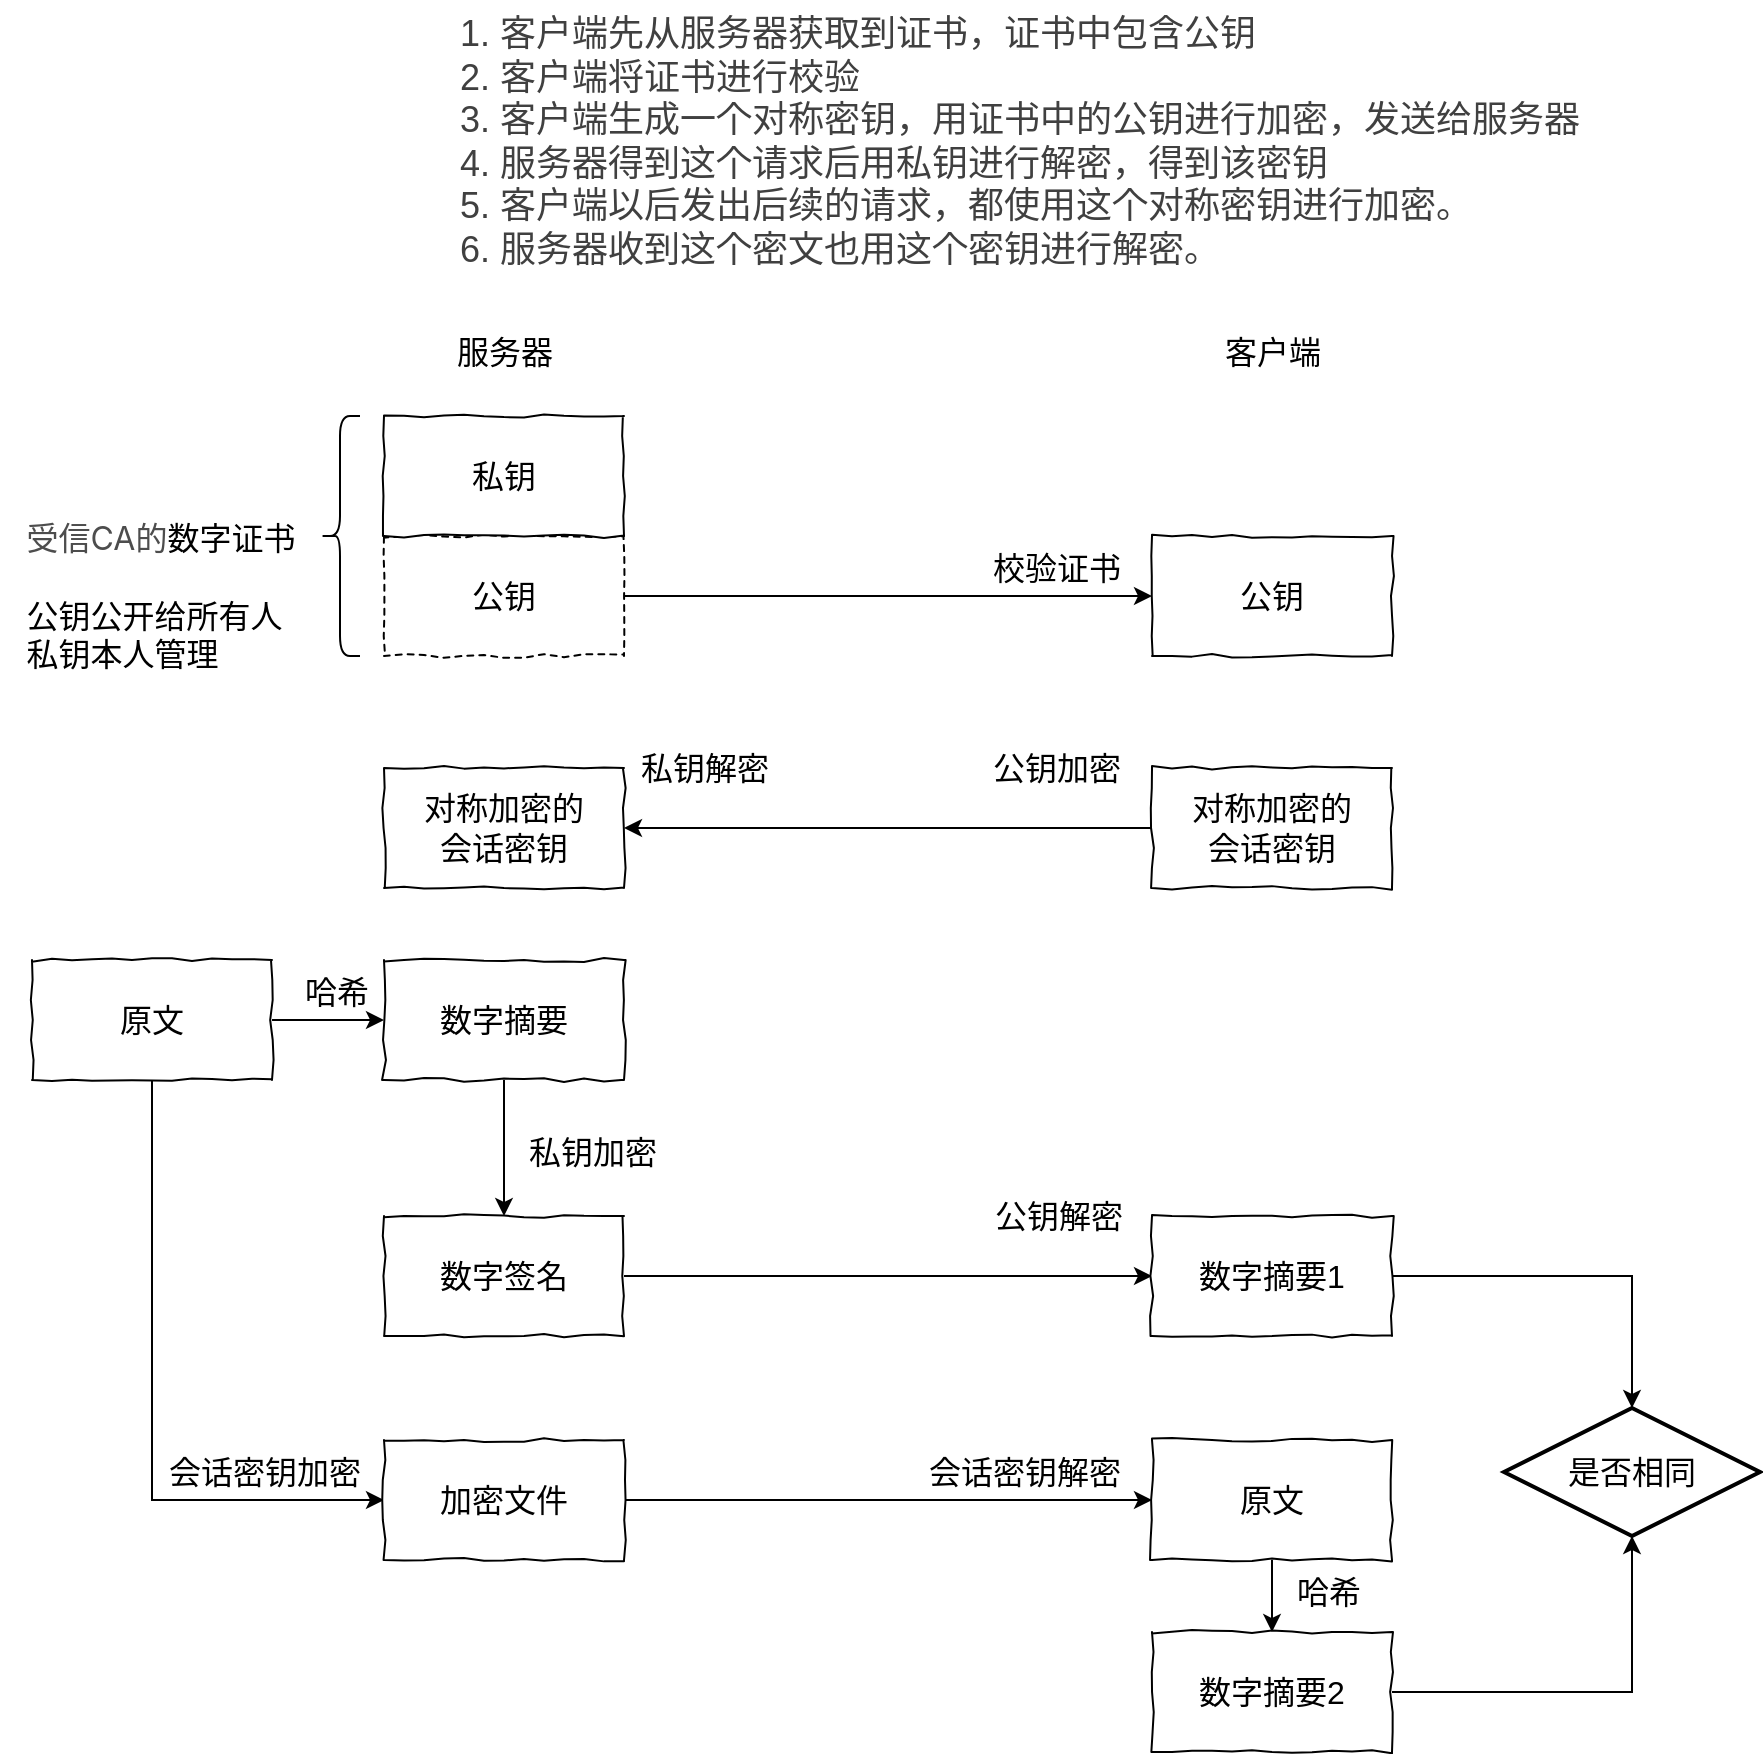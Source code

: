 <mxfile version="20.2.2" type="github">
  <diagram id="C5RBs43oDa-KdzZeNtuy" name="Page-1">
    <mxGraphModel dx="1071" dy="1046" grid="1" gridSize="16" guides="1" tooltips="1" connect="1" arrows="1" fold="1" page="1" pageScale="1" pageWidth="827" pageHeight="1169" math="0" shadow="0">
      <root>
        <mxCell id="WIyWlLk6GJQsqaUBKTNV-0" />
        <mxCell id="WIyWlLk6GJQsqaUBKTNV-1" parent="WIyWlLk6GJQsqaUBKTNV-0" />
        <mxCell id="ZTRkR6zl245Vi-cVcXeP-0" value="公钥" style="rounded=0;whiteSpace=wrap;html=1;comic=1;arcSize=12;imageHeight=24;fontSize=16;dashed=1;" vertex="1" parent="WIyWlLk6GJQsqaUBKTNV-1">
          <mxGeometry x="192" y="316" width="120" height="60" as="geometry" />
        </mxCell>
        <mxCell id="ZTRkR6zl245Vi-cVcXeP-1" value="&lt;font style=&quot;font-size: 16px;&quot;&gt;服务器&lt;/font&gt;" style="text;html=1;align=center;verticalAlign=middle;resizable=0;points=[];autosize=1;strokeColor=none;fillColor=none;fontSize=12;fontFamily=Helvetica;fontColor=default;" vertex="1" parent="WIyWlLk6GJQsqaUBKTNV-1">
          <mxGeometry x="212" y="208" width="80" height="32" as="geometry" />
        </mxCell>
        <mxCell id="ZTRkR6zl245Vi-cVcXeP-2" value="私钥" style="rounded=0;whiteSpace=wrap;html=1;comic=1;arcSize=12;imageHeight=24;fontSize=16;" vertex="1" parent="WIyWlLk6GJQsqaUBKTNV-1">
          <mxGeometry x="192" y="256" width="120" height="60" as="geometry" />
        </mxCell>
        <mxCell id="ZTRkR6zl245Vi-cVcXeP-3" value="客户端" style="text;html=1;align=center;verticalAlign=middle;resizable=0;points=[];autosize=1;strokeColor=none;fillColor=none;fontSize=16;fontFamily=Helvetica;fontColor=default;" vertex="1" parent="WIyWlLk6GJQsqaUBKTNV-1">
          <mxGeometry x="596" y="208" width="80" height="32" as="geometry" />
        </mxCell>
        <mxCell id="ZTRkR6zl245Vi-cVcXeP-4" value="公钥" style="rounded=0;whiteSpace=wrap;html=1;comic=1;arcSize=12;imageHeight=24;fontSize=16;" vertex="1" parent="WIyWlLk6GJQsqaUBKTNV-1">
          <mxGeometry x="576" y="316" width="120" height="60" as="geometry" />
        </mxCell>
        <mxCell id="ZTRkR6zl245Vi-cVcXeP-5" value="" style="endArrow=classic;html=1;rounded=0;fontFamily=Helvetica;fontSize=16;fontColor=default;entryX=0;entryY=0.5;entryDx=0;entryDy=0;" edge="1" parent="WIyWlLk6GJQsqaUBKTNV-1" source="ZTRkR6zl245Vi-cVcXeP-0" target="ZTRkR6zl245Vi-cVcXeP-4">
          <mxGeometry width="50" height="50" relative="1" as="geometry">
            <mxPoint x="320" y="352" as="sourcePoint" />
            <mxPoint x="370" y="336" as="targetPoint" />
          </mxGeometry>
        </mxCell>
        <mxCell id="ZTRkR6zl245Vi-cVcXeP-7" value="" style="shape=curlyBracket;whiteSpace=wrap;html=1;rounded=1;fontFamily=Helvetica;fontSize=16;fontColor=default;" vertex="1" parent="WIyWlLk6GJQsqaUBKTNV-1">
          <mxGeometry x="160" y="256" width="20" height="120" as="geometry" />
        </mxCell>
        <mxCell id="ZTRkR6zl245Vi-cVcXeP-8" value="&lt;div style=&quot;text-align: left;&quot;&gt;&lt;span style=&quot;color: rgb(77, 77, 77); font-family: -apple-system, &amp;quot;SF UI Text&amp;quot;, Arial, &amp;quot;PingFang SC&amp;quot;, &amp;quot;Hiragino Sans GB&amp;quot;, &amp;quot;Microsoft YaHei&amp;quot;, &amp;quot;WenQuanYi Micro Hei&amp;quot;, sans-serif; font-variant-ligatures: no-common-ligatures; background-color: rgb(255, 255, 255);&quot;&gt;受信CA的&lt;/span&gt;&lt;span style=&quot;background-color: initial;&quot;&gt;数字证书&lt;/span&gt;&lt;/div&gt;&lt;span style=&quot;&quot;&gt;&lt;div style=&quot;text-align: left;&quot;&gt;&lt;span style=&quot;background-color: initial;&quot;&gt;&lt;br&gt;&lt;/span&gt;&lt;/div&gt;&lt;div style=&quot;text-align: left;&quot;&gt;&lt;span style=&quot;background-color: initial;&quot;&gt;公钥公开给所有人&lt;/span&gt;&lt;/div&gt;&lt;/span&gt;&lt;span style=&quot;&quot;&gt;&lt;div style=&quot;text-align: left;&quot;&gt;&lt;span style=&quot;background-color: initial;&quot;&gt;私钥本人管理&lt;/span&gt;&lt;/div&gt;&lt;/span&gt;" style="text;html=1;align=center;verticalAlign=middle;resizable=0;points=[];autosize=1;strokeColor=none;fillColor=none;fontSize=16;fontFamily=Helvetica;fontColor=default;" vertex="1" parent="WIyWlLk6GJQsqaUBKTNV-1">
          <mxGeometry y="298" width="160" height="96" as="geometry" />
        </mxCell>
        <mxCell id="ZTRkR6zl245Vi-cVcXeP-12" style="edgeStyle=orthogonalEdgeStyle;rounded=0;orthogonalLoop=1;jettySize=auto;html=1;fontFamily=Helvetica;fontSize=16;fontColor=default;" edge="1" parent="WIyWlLk6GJQsqaUBKTNV-1" source="ZTRkR6zl245Vi-cVcXeP-10" target="ZTRkR6zl245Vi-cVcXeP-11">
          <mxGeometry relative="1" as="geometry" />
        </mxCell>
        <mxCell id="ZTRkR6zl245Vi-cVcXeP-10" value="对称加密的&lt;br&gt;会话密钥" style="rounded=0;whiteSpace=wrap;html=1;comic=1;arcSize=12;imageHeight=24;fontSize=16;" vertex="1" parent="WIyWlLk6GJQsqaUBKTNV-1">
          <mxGeometry x="576" y="432" width="120" height="60" as="geometry" />
        </mxCell>
        <mxCell id="ZTRkR6zl245Vi-cVcXeP-11" value="对称加密的&lt;br&gt;会话密钥" style="rounded=0;whiteSpace=wrap;html=1;comic=1;arcSize=12;imageHeight=24;fontSize=16;" vertex="1" parent="WIyWlLk6GJQsqaUBKTNV-1">
          <mxGeometry x="192" y="432" width="120" height="60" as="geometry" />
        </mxCell>
        <mxCell id="ZTRkR6zl245Vi-cVcXeP-15" value="公钥加密" style="text;html=1;align=center;verticalAlign=middle;resizable=0;points=[];autosize=1;strokeColor=none;fillColor=none;fontSize=16;fontFamily=Helvetica;fontColor=default;" vertex="1" parent="WIyWlLk6GJQsqaUBKTNV-1">
          <mxGeometry x="480" y="416" width="96" height="32" as="geometry" />
        </mxCell>
        <mxCell id="ZTRkR6zl245Vi-cVcXeP-18" value="私钥解密" style="text;html=1;align=center;verticalAlign=middle;resizable=0;points=[];autosize=1;strokeColor=none;fillColor=none;fontSize=16;fontFamily=Helvetica;fontColor=default;" vertex="1" parent="WIyWlLk6GJQsqaUBKTNV-1">
          <mxGeometry x="304" y="416" width="96" height="32" as="geometry" />
        </mxCell>
        <mxCell id="ZTRkR6zl245Vi-cVcXeP-23" style="edgeStyle=orthogonalEdgeStyle;rounded=0;orthogonalLoop=1;jettySize=auto;html=1;fontFamily=Helvetica;fontSize=16;fontColor=default;" edge="1" parent="WIyWlLk6GJQsqaUBKTNV-1" source="ZTRkR6zl245Vi-cVcXeP-20" target="ZTRkR6zl245Vi-cVcXeP-21">
          <mxGeometry relative="1" as="geometry" />
        </mxCell>
        <mxCell id="ZTRkR6zl245Vi-cVcXeP-36" style="edgeStyle=orthogonalEdgeStyle;rounded=0;orthogonalLoop=1;jettySize=auto;html=1;exitX=0.5;exitY=1;exitDx=0;exitDy=0;entryX=0;entryY=0.5;entryDx=0;entryDy=0;fontFamily=Helvetica;fontSize=16;fontColor=default;" edge="1" parent="WIyWlLk6GJQsqaUBKTNV-1" source="ZTRkR6zl245Vi-cVcXeP-20" target="ZTRkR6zl245Vi-cVcXeP-35">
          <mxGeometry relative="1" as="geometry" />
        </mxCell>
        <mxCell id="ZTRkR6zl245Vi-cVcXeP-20" value="原文" style="rounded=0;whiteSpace=wrap;html=1;comic=1;arcSize=12;imageHeight=24;fontSize=16;" vertex="1" parent="WIyWlLk6GJQsqaUBKTNV-1">
          <mxGeometry x="16" y="528" width="120" height="60" as="geometry" />
        </mxCell>
        <mxCell id="ZTRkR6zl245Vi-cVcXeP-24" style="edgeStyle=orthogonalEdgeStyle;rounded=0;orthogonalLoop=1;jettySize=auto;html=1;exitX=0.5;exitY=1;exitDx=0;exitDy=0;fontFamily=Helvetica;fontSize=16;fontColor=default;" edge="1" parent="WIyWlLk6GJQsqaUBKTNV-1" source="ZTRkR6zl245Vi-cVcXeP-21" target="ZTRkR6zl245Vi-cVcXeP-22">
          <mxGeometry relative="1" as="geometry" />
        </mxCell>
        <mxCell id="ZTRkR6zl245Vi-cVcXeP-21" value="数字摘要&lt;span style=&quot;color: rgba(0, 0, 0, 0); font-family: monospace; font-size: 0px; text-align: start;&quot;&gt;%3CmxGraphModel%3E%3Croot%3E%3CmxCell%20id%3D%220%22%2F%3E%3CmxCell%20id%3D%221%22%20parent%3D%220%22%2F%3E%3CmxCell%20id%3D%222%22%20value%3D%22%E5%8E%9F%E6%96%87%22%20style%3D%22rounded%3D0%3BwhiteSpace%3Dwrap%3Bhtml%3D1%3Bcomic%3D1%3BarcSize%3D12%3BimageHeight%3D24%3BfontSize%3D16%3B%22%20vertex%3D%221%22%20parent%3D%221%22%3E%3CmxGeometry%20x%3D%2232%22%20y%3D%22555%22%20width%3D%22120%22%20height%3D%2260%22%20as%3D%22geometry%22%2F%3E%3C%2FmxCell%3E%3C%2Froot%3E%3C%2FmxGraphModel%3E&lt;/span&gt;" style="rounded=0;whiteSpace=wrap;html=1;comic=1;arcSize=12;imageHeight=24;fontSize=16;" vertex="1" parent="WIyWlLk6GJQsqaUBKTNV-1">
          <mxGeometry x="192" y="528" width="120" height="60" as="geometry" />
        </mxCell>
        <mxCell id="ZTRkR6zl245Vi-cVcXeP-33" style="edgeStyle=orthogonalEdgeStyle;rounded=0;orthogonalLoop=1;jettySize=auto;html=1;exitX=1;exitY=0.5;exitDx=0;exitDy=0;entryX=0;entryY=0.5;entryDx=0;entryDy=0;fontFamily=Helvetica;fontSize=16;fontColor=default;" edge="1" parent="WIyWlLk6GJQsqaUBKTNV-1" source="ZTRkR6zl245Vi-cVcXeP-22" target="ZTRkR6zl245Vi-cVcXeP-28">
          <mxGeometry relative="1" as="geometry" />
        </mxCell>
        <mxCell id="ZTRkR6zl245Vi-cVcXeP-34" value="公钥解密" style="edgeLabel;html=1;align=center;verticalAlign=middle;resizable=0;points=[];fontSize=16;fontFamily=Helvetica;fontColor=default;" vertex="1" connectable="0" parent="ZTRkR6zl245Vi-cVcXeP-33">
          <mxGeometry x="0.7" y="2" relative="1" as="geometry">
            <mxPoint x="-8" y="-28" as="offset" />
          </mxGeometry>
        </mxCell>
        <mxCell id="ZTRkR6zl245Vi-cVcXeP-22" value="数字签名" style="rounded=0;whiteSpace=wrap;html=1;comic=1;arcSize=12;imageHeight=24;fontSize=16;" vertex="1" parent="WIyWlLk6GJQsqaUBKTNV-1">
          <mxGeometry x="192" y="656" width="120" height="60" as="geometry" />
        </mxCell>
        <mxCell id="ZTRkR6zl245Vi-cVcXeP-47" style="edgeStyle=orthogonalEdgeStyle;rounded=0;orthogonalLoop=1;jettySize=auto;html=1;exitX=1;exitY=0.5;exitDx=0;exitDy=0;fontFamily=Helvetica;fontSize=16;fontColor=default;" edge="1" parent="WIyWlLk6GJQsqaUBKTNV-1" source="ZTRkR6zl245Vi-cVcXeP-28" target="ZTRkR6zl245Vi-cVcXeP-46">
          <mxGeometry relative="1" as="geometry" />
        </mxCell>
        <mxCell id="ZTRkR6zl245Vi-cVcXeP-28" value="数字摘要1&lt;span style=&quot;color: rgba(0, 0, 0, 0); font-family: monospace; font-size: 0px; text-align: start;&quot;&gt;%3CmxGraphModel%3E%3Croot%3E%3CmxCell%20id%3D%220%22%2F%3E%3CmxCell%20id%3D%221%22%20parent%3D%220%22%2F%3E%3CmxCell%20id%3D%222%22%20value%3D%22%E5%8E%9F%E6%96%87%22%20style%3D%22rounded%3D0%3BwhiteSpace%3Dwrap%3Bhtml%3D1%3Bcomic%3D1%3BarcSize%3D12%3BimageHeight%3D24%3BfontSize%3D16%3B%22%20vertex%3D%221%22%20parent%3D%221%22%3E%3CmxGeometry%20x%3D%2232%22%20y%3D%22555%22%20width%3D%22120%22%20height%3D%2260%22%20as%3D%22geometry%22%2F%3E%3C%2FmxCell%3E%3C%2Froot%3E%3C%2FmxGraphModel%3E&lt;/span&gt;" style="rounded=0;whiteSpace=wrap;html=1;comic=1;arcSize=12;imageHeight=24;fontSize=16;" vertex="1" parent="WIyWlLk6GJQsqaUBKTNV-1">
          <mxGeometry x="576" y="656" width="120" height="60" as="geometry" />
        </mxCell>
        <mxCell id="ZTRkR6zl245Vi-cVcXeP-31" value="哈希" style="text;html=1;align=center;verticalAlign=middle;resizable=0;points=[];autosize=1;strokeColor=none;fillColor=none;fontSize=16;fontFamily=Helvetica;fontColor=default;" vertex="1" parent="WIyWlLk6GJQsqaUBKTNV-1">
          <mxGeometry x="136" y="528" width="64" height="32" as="geometry" />
        </mxCell>
        <mxCell id="ZTRkR6zl245Vi-cVcXeP-32" value="私钥加密" style="text;html=1;align=center;verticalAlign=middle;resizable=0;points=[];autosize=1;strokeColor=none;fillColor=none;fontSize=16;fontFamily=Helvetica;fontColor=default;" vertex="1" parent="WIyWlLk6GJQsqaUBKTNV-1">
          <mxGeometry x="248" y="608" width="96" height="32" as="geometry" />
        </mxCell>
        <mxCell id="ZTRkR6zl245Vi-cVcXeP-41" style="edgeStyle=orthogonalEdgeStyle;rounded=0;orthogonalLoop=1;jettySize=auto;html=1;exitX=1;exitY=0.5;exitDx=0;exitDy=0;entryX=0;entryY=0.5;entryDx=0;entryDy=0;fontFamily=Helvetica;fontSize=16;fontColor=default;" edge="1" parent="WIyWlLk6GJQsqaUBKTNV-1" source="ZTRkR6zl245Vi-cVcXeP-35" target="ZTRkR6zl245Vi-cVcXeP-40">
          <mxGeometry relative="1" as="geometry" />
        </mxCell>
        <mxCell id="ZTRkR6zl245Vi-cVcXeP-35" value="加密文件" style="rounded=0;whiteSpace=wrap;html=1;comic=1;arcSize=12;imageHeight=24;fontSize=16;" vertex="1" parent="WIyWlLk6GJQsqaUBKTNV-1">
          <mxGeometry x="192" y="768" width="120" height="60" as="geometry" />
        </mxCell>
        <mxCell id="ZTRkR6zl245Vi-cVcXeP-37" value="会话密钥加密" style="text;html=1;align=center;verticalAlign=middle;resizable=0;points=[];autosize=1;strokeColor=none;fillColor=none;fontSize=16;fontFamily=Helvetica;fontColor=default;" vertex="1" parent="WIyWlLk6GJQsqaUBKTNV-1">
          <mxGeometry x="68" y="768" width="128" height="32" as="geometry" />
        </mxCell>
        <mxCell id="ZTRkR6zl245Vi-cVcXeP-38" value="&lt;ol style=&quot;box-sizing: inherit; margin: 0px; padding: 0px 0px 0px 2em; list-style: decimal; color: rgb(64, 64, 64); font-family: Arial, &amp;quot;Hiragino Sans GB&amp;quot;, STHeiti, &amp;quot;Helvetica Neue&amp;quot;, Helvetica, &amp;quot;Microsoft Yahei&amp;quot;, &amp;quot;WenQuanYi Micro Hei&amp;quot;, sans-serif; font-size: 18px; font-style: normal; font-variant-ligatures: normal; font-variant-caps: normal; font-weight: 400; letter-spacing: normal; orphans: 2; text-align: start; text-indent: 0px; text-transform: none; widows: 2; word-spacing: 0px; -webkit-text-stroke-width: 0px; text-decoration-thickness: initial; text-decoration-style: initial; text-decoration-color: initial;&quot;&gt;&lt;li style=&quot;box-sizing: inherit; margin: 0px; padding: 0px; list-style: inherit;&quot; id=&quot;11A4P6TB&quot;&gt;客户端先从服务器获取到证书，证书中包含公钥&lt;/li&gt;&lt;li style=&quot;box-sizing: inherit; margin: 0px; padding: 0px; list-style: inherit;&quot; id=&quot;11A4P6TC&quot;&gt;客户端将证书进行校验&lt;/li&gt;&lt;li style=&quot;box-sizing: inherit; margin: 0px; padding: 0px; list-style: inherit;&quot; id=&quot;11A4P6TD&quot;&gt;客户端生成一个对称密钥，用证书中的公钥进行加密，发送给服务器&lt;/li&gt;&lt;li style=&quot;box-sizing: inherit; margin: 0px; padding: 0px; list-style: inherit;&quot; id=&quot;11A4P6TE&quot;&gt;服务器得到这个请求后用私钥进行解密，得到该密钥&lt;/li&gt;&lt;li style=&quot;box-sizing: inherit; margin: 0px; padding: 0px; list-style: inherit;&quot; id=&quot;11A4P6TF&quot;&gt;客户端以后发出后续的请求，都使用这个对称密钥进行加密。&lt;/li&gt;&lt;li style=&quot;box-sizing: inherit; margin: 0px; padding: 0px; list-style: inherit;&quot; id=&quot;11A4P6TG&quot;&gt;服务器收到这个密文也用这个密钥进行解密。&lt;/li&gt;&lt;/ol&gt;" style="text;whiteSpace=wrap;html=1;fontSize=16;fontFamily=Helvetica;fontColor=default;" vertex="1" parent="WIyWlLk6GJQsqaUBKTNV-1">
          <mxGeometry x="212" y="48" width="588" height="80" as="geometry" />
        </mxCell>
        <mxCell id="ZTRkR6zl245Vi-cVcXeP-39" value="校验证书" style="text;html=1;align=center;verticalAlign=middle;resizable=0;points=[];autosize=1;strokeColor=none;fillColor=none;fontSize=16;fontFamily=Helvetica;fontColor=default;" vertex="1" parent="WIyWlLk6GJQsqaUBKTNV-1">
          <mxGeometry x="480" y="316" width="96" height="32" as="geometry" />
        </mxCell>
        <mxCell id="ZTRkR6zl245Vi-cVcXeP-44" style="edgeStyle=orthogonalEdgeStyle;rounded=0;orthogonalLoop=1;jettySize=auto;html=1;exitX=0.5;exitY=1;exitDx=0;exitDy=0;entryX=0.5;entryY=0;entryDx=0;entryDy=0;fontFamily=Helvetica;fontSize=16;fontColor=default;" edge="1" parent="WIyWlLk6GJQsqaUBKTNV-1" source="ZTRkR6zl245Vi-cVcXeP-40" target="ZTRkR6zl245Vi-cVcXeP-43">
          <mxGeometry relative="1" as="geometry" />
        </mxCell>
        <mxCell id="ZTRkR6zl245Vi-cVcXeP-40" value="原文" style="rounded=0;whiteSpace=wrap;html=1;comic=1;arcSize=12;imageHeight=24;fontSize=16;" vertex="1" parent="WIyWlLk6GJQsqaUBKTNV-1">
          <mxGeometry x="576" y="768" width="120" height="60" as="geometry" />
        </mxCell>
        <mxCell id="ZTRkR6zl245Vi-cVcXeP-42" value="会话密钥解密" style="text;html=1;align=center;verticalAlign=middle;resizable=0;points=[];autosize=1;strokeColor=none;fillColor=none;fontSize=16;fontFamily=Helvetica;fontColor=default;" vertex="1" parent="WIyWlLk6GJQsqaUBKTNV-1">
          <mxGeometry x="448" y="768" width="128" height="32" as="geometry" />
        </mxCell>
        <mxCell id="ZTRkR6zl245Vi-cVcXeP-48" style="edgeStyle=orthogonalEdgeStyle;rounded=0;orthogonalLoop=1;jettySize=auto;html=1;exitX=1;exitY=0.5;exitDx=0;exitDy=0;entryX=0.5;entryY=1;entryDx=0;entryDy=0;entryPerimeter=0;fontFamily=Helvetica;fontSize=16;fontColor=default;" edge="1" parent="WIyWlLk6GJQsqaUBKTNV-1" source="ZTRkR6zl245Vi-cVcXeP-43" target="ZTRkR6zl245Vi-cVcXeP-46">
          <mxGeometry relative="1" as="geometry" />
        </mxCell>
        <mxCell id="ZTRkR6zl245Vi-cVcXeP-43" value="数字摘要2&lt;span style=&quot;color: rgba(0, 0, 0, 0); font-family: monospace; font-size: 0px; text-align: start;&quot;&gt;%3CmxGraphModel%3E%3Croot%3E%3CmxCell%20id%3D%220%22%2F%3E%3CmxCell%20id%3D%221%22%20parent%3D%220%22%2F%3E%3CmxCell%20id%3D%222%22%20value%3D%22%E5%8E%9F%E6%96%87%22%20style%3D%22rounded%3D0%3BwhiteSpace%3Dwrap%3Bhtml%3D1%3Bcomic%3D1%3BarcSize%3D12%3BimageHeight%3D24%3BfontSize%3D16%3B%22%20vertex%3D%221%22%20parent%3D%221%22%3E%3CmxGeometry%20x%3D%2232%22%20y%3D%22555%22%20width%3D%22120%22%20height%3D%2260%22%20as%3D%22geometry%22%2F%3E%3C%2FmxCell%3E%3C%2Froot%3E%3C%2FmxGraphModel%3E&lt;/span&gt;" style="rounded=0;whiteSpace=wrap;html=1;comic=1;arcSize=12;imageHeight=24;fontSize=16;" vertex="1" parent="WIyWlLk6GJQsqaUBKTNV-1">
          <mxGeometry x="576" y="864" width="120" height="60" as="geometry" />
        </mxCell>
        <mxCell id="ZTRkR6zl245Vi-cVcXeP-45" value="哈希" style="text;html=1;align=center;verticalAlign=middle;resizable=0;points=[];autosize=1;strokeColor=none;fillColor=none;fontSize=16;fontFamily=Helvetica;fontColor=default;" vertex="1" parent="WIyWlLk6GJQsqaUBKTNV-1">
          <mxGeometry x="632" y="828" width="64" height="32" as="geometry" />
        </mxCell>
        <mxCell id="ZTRkR6zl245Vi-cVcXeP-46" value="是否相同" style="strokeWidth=2;html=1;shape=mxgraph.flowchart.decision;whiteSpace=wrap;fontFamily=Helvetica;fontSize=16;fontColor=default;" vertex="1" parent="WIyWlLk6GJQsqaUBKTNV-1">
          <mxGeometry x="752" y="752" width="128" height="64" as="geometry" />
        </mxCell>
      </root>
    </mxGraphModel>
  </diagram>
</mxfile>
